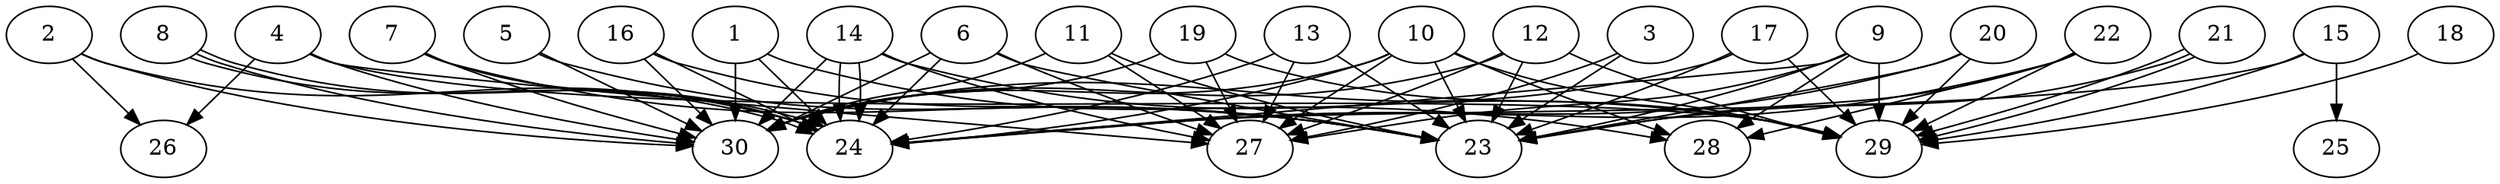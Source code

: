 // DAG automatically generated by daggen at Thu Oct  3 14:04:18 2019
// ./daggen --dot -n 30 --ccr 0.4 --fat 0.9 --regular 0.5 --density 0.7 --mindata 5242880 --maxdata 52428800 
digraph G {
  1 [size="113994240", alpha="0.05", expect_size="45597696"] 
  1 -> 24 [size ="45597696"]
  1 -> 28 [size ="45597696"]
  1 -> 30 [size ="45597696"]
  2 [size="82905600", alpha="0.02", expect_size="33162240"] 
  2 -> 24 [size ="33162240"]
  2 -> 26 [size ="33162240"]
  2 -> 30 [size ="33162240"]
  3 [size="33116160", alpha="0.15", expect_size="13246464"] 
  3 -> 23 [size ="13246464"]
  3 -> 27 [size ="13246464"]
  4 [size="72332800", alpha="0.04", expect_size="28933120"] 
  4 -> 26 [size ="28933120"]
  4 -> 27 [size ="28933120"]
  4 -> 29 [size ="28933120"]
  4 -> 30 [size ="28933120"]
  5 [size="24130560", alpha="0.15", expect_size="9652224"] 
  5 -> 23 [size ="9652224"]
  5 -> 30 [size ="9652224"]
  6 [size="90437120", alpha="0.13", expect_size="36174848"] 
  6 -> 23 [size ="36174848"]
  6 -> 24 [size ="36174848"]
  6 -> 27 [size ="36174848"]
  6 -> 30 [size ="36174848"]
  7 [size="20858880", alpha="0.16", expect_size="8343552"] 
  7 -> 23 [size ="8343552"]
  7 -> 24 [size ="8343552"]
  7 -> 30 [size ="8343552"]
  8 [size="47610880", alpha="0.20", expect_size="19044352"] 
  8 -> 24 [size ="19044352"]
  8 -> 24 [size ="19044352"]
  8 -> 30 [size ="19044352"]
  9 [size="114964480", alpha="0.01", expect_size="45985792"] 
  9 -> 23 [size ="45985792"]
  9 -> 24 [size ="45985792"]
  9 -> 27 [size ="45985792"]
  9 -> 28 [size ="45985792"]
  9 -> 29 [size ="45985792"]
  10 [size="130408960", alpha="0.12", expect_size="52163584"] 
  10 -> 23 [size ="52163584"]
  10 -> 24 [size ="52163584"]
  10 -> 27 [size ="52163584"]
  10 -> 28 [size ="52163584"]
  10 -> 29 [size ="52163584"]
  10 -> 30 [size ="52163584"]
  11 [size="120911360", alpha="0.14", expect_size="48364544"] 
  11 -> 23 [size ="48364544"]
  11 -> 27 [size ="48364544"]
  11 -> 30 [size ="48364544"]
  12 [size="29498880", alpha="0.08", expect_size="11799552"] 
  12 -> 23 [size ="11799552"]
  12 -> 27 [size ="11799552"]
  12 -> 29 [size ="11799552"]
  12 -> 30 [size ="11799552"]
  13 [size="41315840", alpha="0.11", expect_size="16526336"] 
  13 -> 23 [size ="16526336"]
  13 -> 24 [size ="16526336"]
  13 -> 27 [size ="16526336"]
  14 [size="127270400", alpha="0.01", expect_size="50908160"] 
  14 -> 24 [size ="50908160"]
  14 -> 24 [size ="50908160"]
  14 -> 27 [size ="50908160"]
  14 -> 29 [size ="50908160"]
  14 -> 30 [size ="50908160"]
  15 [size="30092800", alpha="0.08", expect_size="12037120"] 
  15 -> 24 [size ="12037120"]
  15 -> 25 [size ="12037120"]
  15 -> 29 [size ="12037120"]
  16 [size="115939840", alpha="0.10", expect_size="46375936"] 
  16 -> 23 [size ="46375936"]
  16 -> 24 [size ="46375936"]
  16 -> 30 [size ="46375936"]
  17 [size="76797440", alpha="0.05", expect_size="30718976"] 
  17 -> 23 [size ="30718976"]
  17 -> 29 [size ="30718976"]
  17 -> 30 [size ="30718976"]
  18 [size="52426240", alpha="0.03", expect_size="20970496"] 
  18 -> 29 [size ="20970496"]
  19 [size="50437120", alpha="0.08", expect_size="20174848"] 
  19 -> 27 [size ="20174848"]
  19 -> 29 [size ="20174848"]
  19 -> 30 [size ="20174848"]
  20 [size="53655040", alpha="0.09", expect_size="21462016"] 
  20 -> 23 [size ="21462016"]
  20 -> 24 [size ="21462016"]
  20 -> 29 [size ="21462016"]
  21 [size="123696640", alpha="0.07", expect_size="49478656"] 
  21 -> 23 [size ="49478656"]
  21 -> 29 [size ="49478656"]
  21 -> 29 [size ="49478656"]
  22 [size="86374400", alpha="0.17", expect_size="34549760"] 
  22 -> 23 [size ="34549760"]
  22 -> 24 [size ="34549760"]
  22 -> 28 [size ="34549760"]
  22 -> 29 [size ="34549760"]
  23 [size="18488320", alpha="0.10", expect_size="7395328"] 
  24 [size="80803840", alpha="0.13", expect_size="32321536"] 
  25 [size="85954560", alpha="0.18", expect_size="34381824"] 
  26 [size="130398720", alpha="0.16", expect_size="52159488"] 
  27 [size="73328640", alpha="0.15", expect_size="29331456"] 
  28 [size="102755840", alpha="0.00", expect_size="41102336"] 
  29 [size="117575680", alpha="0.03", expect_size="47030272"] 
  30 [size="49676800", alpha="0.05", expect_size="19870720"] 
}
